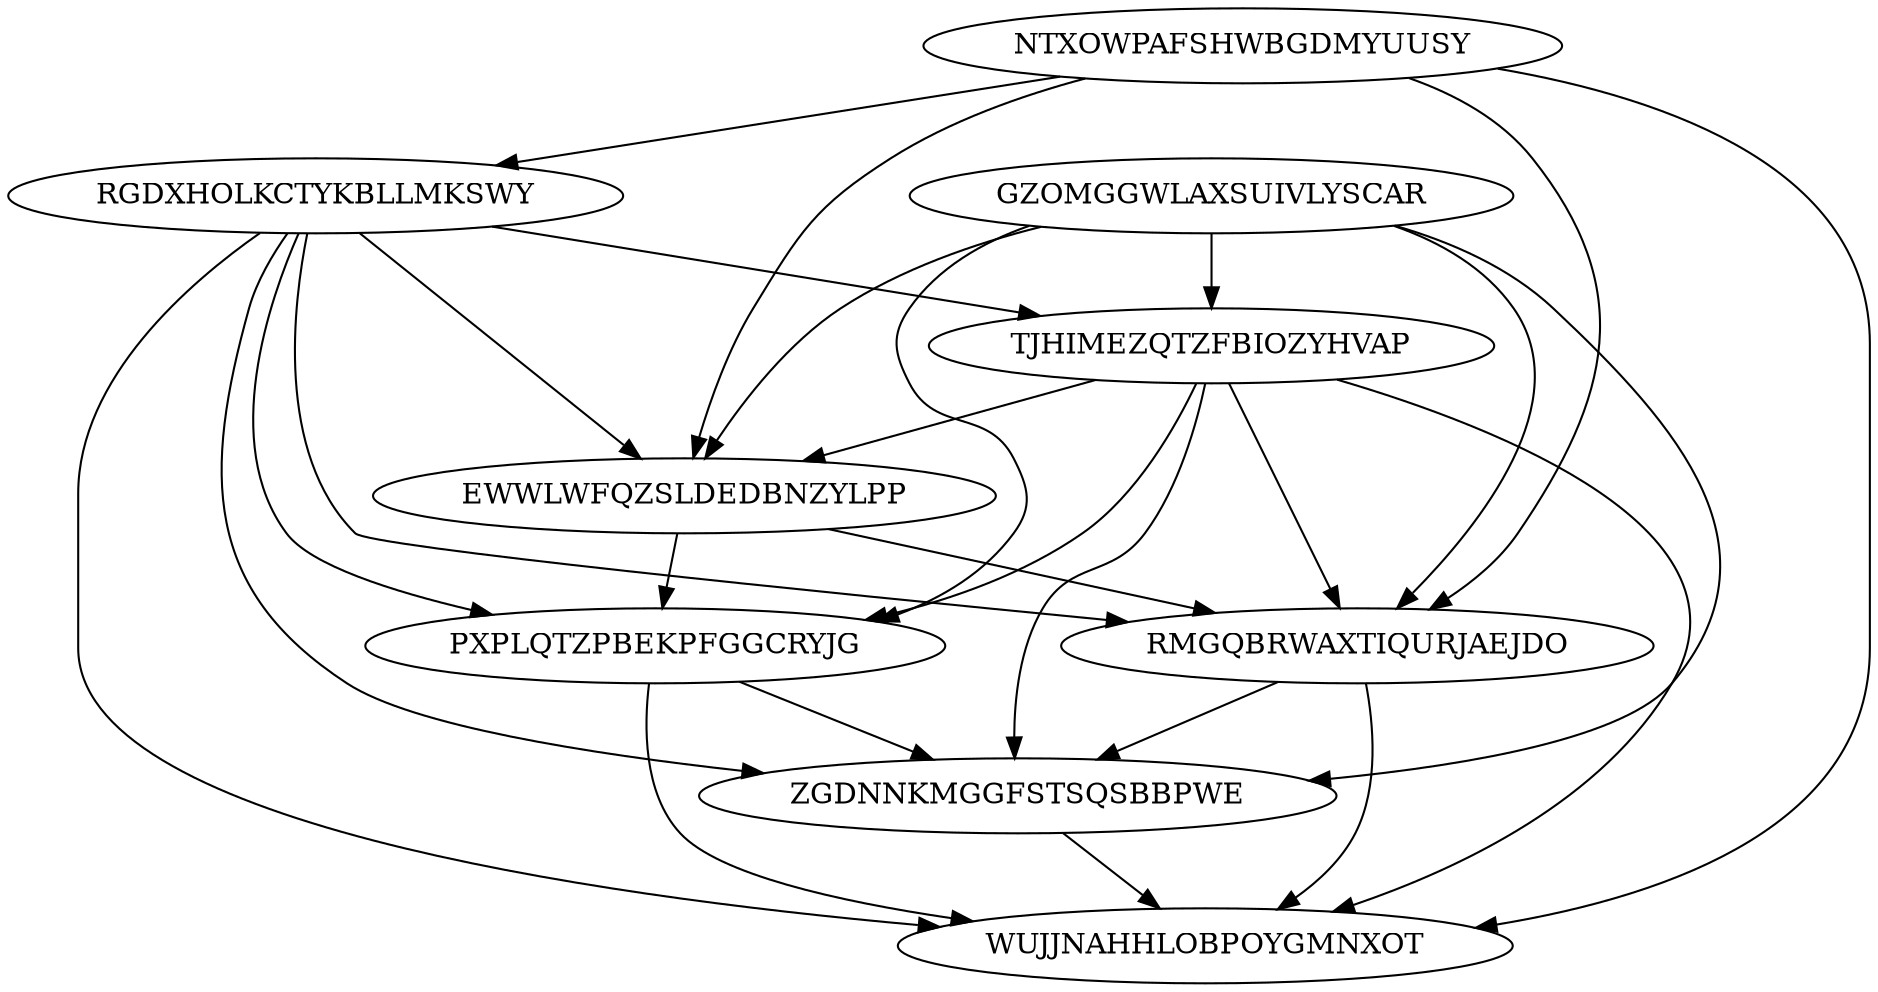 digraph N9M27 {
	NTXOWPAFSHWBGDMYUUSY	[Weight=19];
	RGDXHOLKCTYKBLLMKSWY	[Weight=10];
	GZOMGGWLAXSUIVLYSCAR	[Weight=10];
	TJHIMEZQTZFBIOZYHVAP	[Weight=12];
	EWWLWFQZSLDEDBNZYLPP	[Weight=18];
	PXPLQTZPBEKPFGGCRYJG	[Weight=12];
	RMGQBRWAXTIQURJAEJDO	[Weight=14];
	ZGDNNKMGGFSTSQSBBPWE	[Weight=15];
	WUJJNAHHLOBPOYGMNXOT	[Weight=13];
	TJHIMEZQTZFBIOZYHVAP -> PXPLQTZPBEKPFGGCRYJG [Weight=12];
	RMGQBRWAXTIQURJAEJDO -> ZGDNNKMGGFSTSQSBBPWE [Weight=17];
	RGDXHOLKCTYKBLLMKSWY -> PXPLQTZPBEKPFGGCRYJG [Weight=19];
	TJHIMEZQTZFBIOZYHVAP -> ZGDNNKMGGFSTSQSBBPWE [Weight=15];
	NTXOWPAFSHWBGDMYUUSY -> RGDXHOLKCTYKBLLMKSWY [Weight=15];
	GZOMGGWLAXSUIVLYSCAR -> EWWLWFQZSLDEDBNZYLPP [Weight=12];
	PXPLQTZPBEKPFGGCRYJG -> ZGDNNKMGGFSTSQSBBPWE [Weight=16];
	RMGQBRWAXTIQURJAEJDO -> WUJJNAHHLOBPOYGMNXOT [Weight=19];
	PXPLQTZPBEKPFGGCRYJG -> WUJJNAHHLOBPOYGMNXOT [Weight=14];
	GZOMGGWLAXSUIVLYSCAR -> RMGQBRWAXTIQURJAEJDO [Weight=14];
	EWWLWFQZSLDEDBNZYLPP -> RMGQBRWAXTIQURJAEJDO [Weight=18];
	TJHIMEZQTZFBIOZYHVAP -> WUJJNAHHLOBPOYGMNXOT [Weight=10];
	TJHIMEZQTZFBIOZYHVAP -> RMGQBRWAXTIQURJAEJDO [Weight=15];
	RGDXHOLKCTYKBLLMKSWY -> ZGDNNKMGGFSTSQSBBPWE [Weight=17];
	NTXOWPAFSHWBGDMYUUSY -> RMGQBRWAXTIQURJAEJDO [Weight=16];
	RGDXHOLKCTYKBLLMKSWY -> WUJJNAHHLOBPOYGMNXOT [Weight=10];
	EWWLWFQZSLDEDBNZYLPP -> PXPLQTZPBEKPFGGCRYJG [Weight=10];
	NTXOWPAFSHWBGDMYUUSY -> WUJJNAHHLOBPOYGMNXOT [Weight=20];
	GZOMGGWLAXSUIVLYSCAR -> TJHIMEZQTZFBIOZYHVAP [Weight=13];
	NTXOWPAFSHWBGDMYUUSY -> EWWLWFQZSLDEDBNZYLPP [Weight=12];
	TJHIMEZQTZFBIOZYHVAP -> EWWLWFQZSLDEDBNZYLPP [Weight=17];
	RGDXHOLKCTYKBLLMKSWY -> TJHIMEZQTZFBIOZYHVAP [Weight=14];
	RGDXHOLKCTYKBLLMKSWY -> RMGQBRWAXTIQURJAEJDO [Weight=18];
	GZOMGGWLAXSUIVLYSCAR -> PXPLQTZPBEKPFGGCRYJG [Weight=11];
	ZGDNNKMGGFSTSQSBBPWE -> WUJJNAHHLOBPOYGMNXOT [Weight=11];
	RGDXHOLKCTYKBLLMKSWY -> EWWLWFQZSLDEDBNZYLPP [Weight=13];
	GZOMGGWLAXSUIVLYSCAR -> ZGDNNKMGGFSTSQSBBPWE [Weight=16];
}
